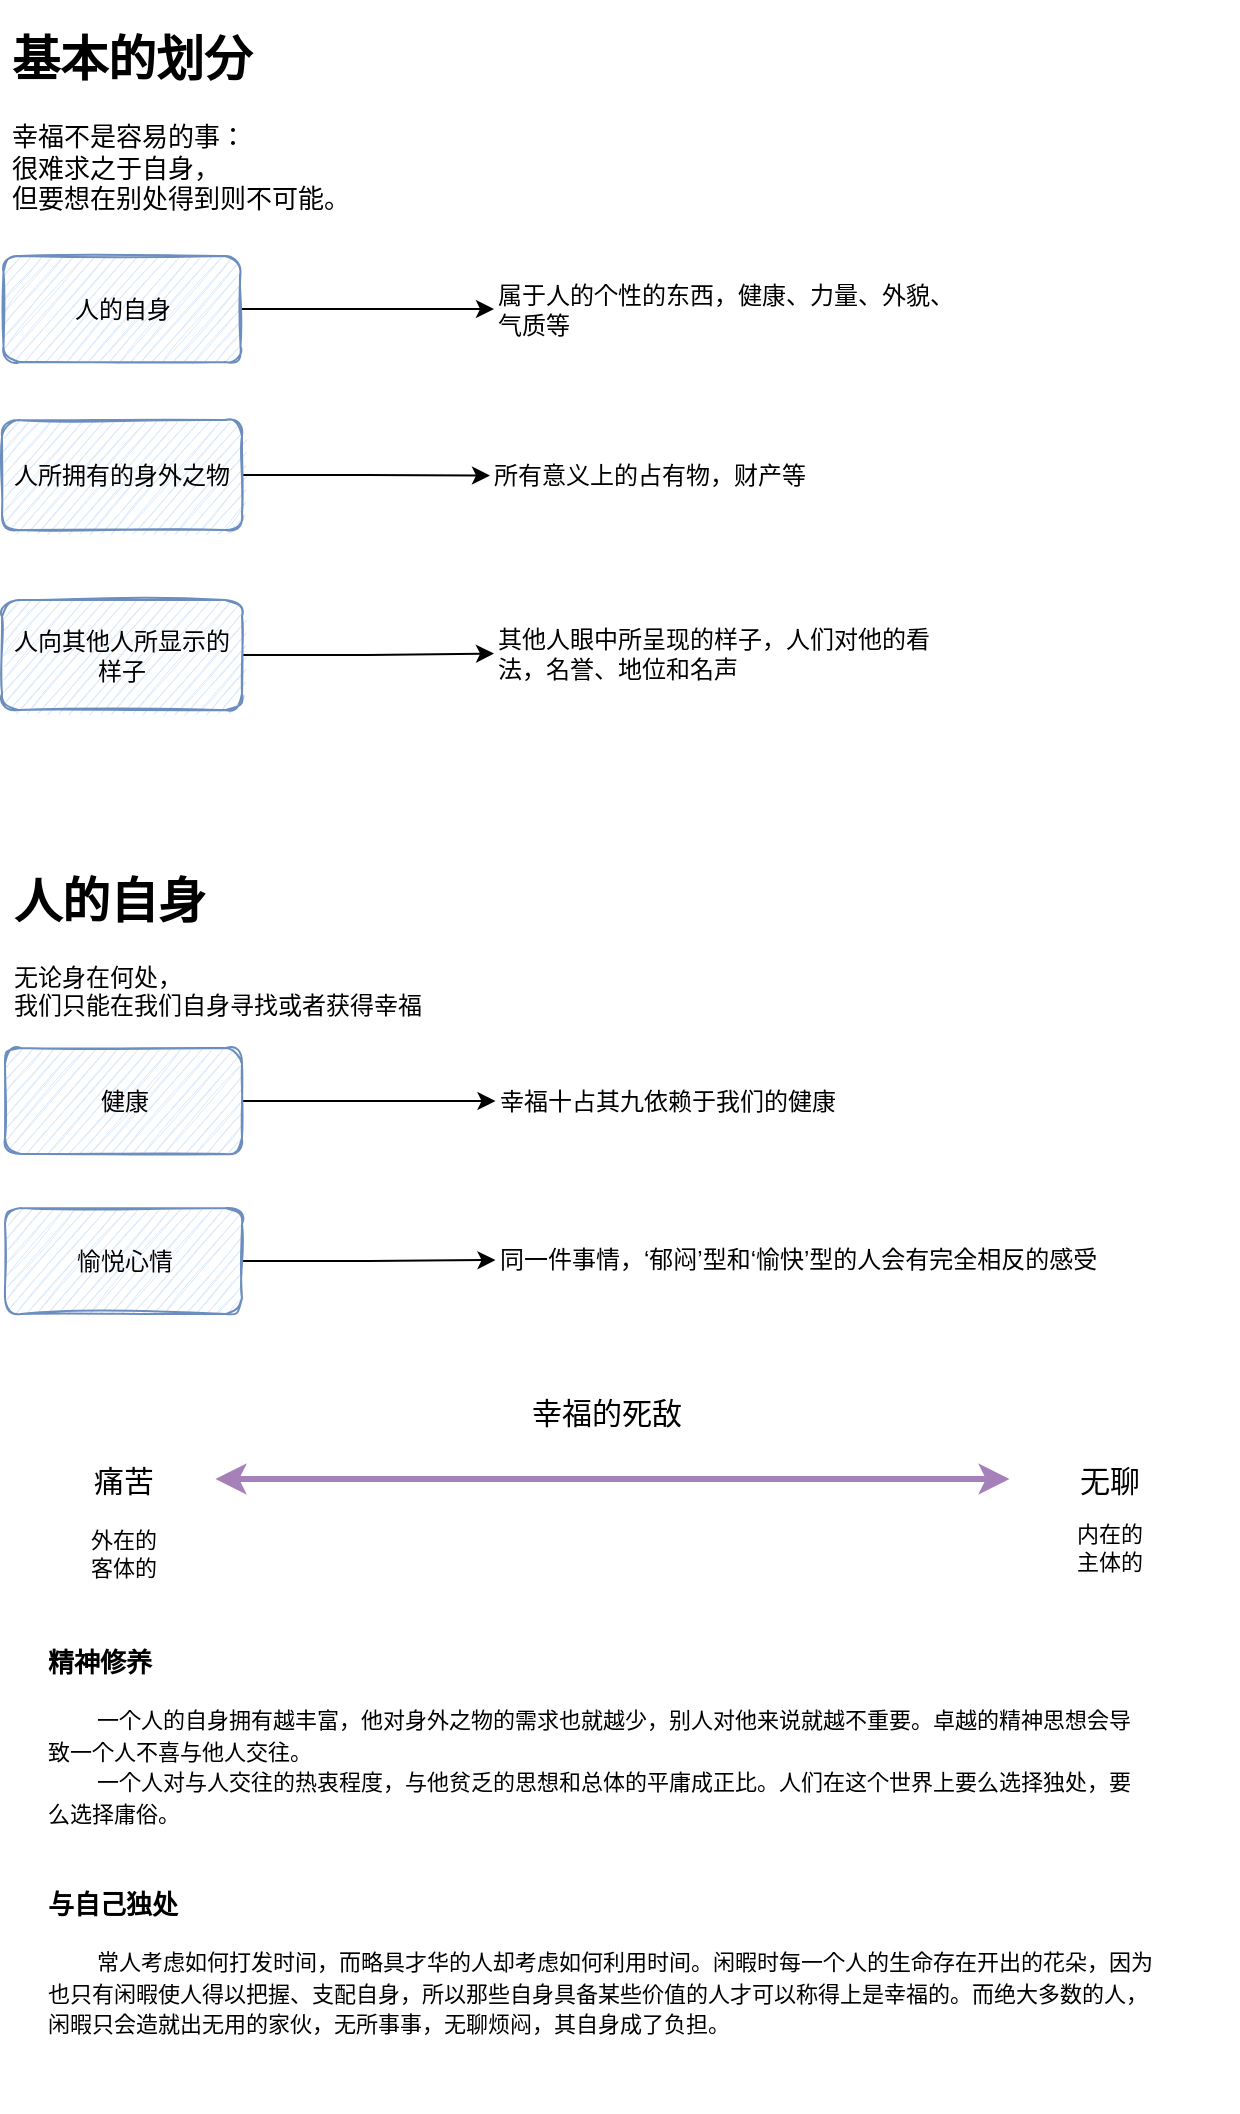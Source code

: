<mxfile version="16.5.3" type="github">
  <diagram id="U5YjuOTAAwTqWy1RAcO5" name="Page-1">
    <mxGraphModel dx="1252" dy="808" grid="0" gridSize="10" guides="1" tooltips="1" connect="1" arrows="1" fold="1" page="1" pageScale="1" pageWidth="827" pageHeight="1169" math="0" shadow="0">
      <root>
        <mxCell id="0" />
        <mxCell id="1" parent="0" />
        <mxCell id="D_tsojcrYBLYUK6kuMiD-1" value="&lt;h1&gt;基本的划分&lt;/h1&gt;&lt;div style=&quot;font-size: 13px&quot;&gt;&lt;font style=&quot;font-size: 13px&quot;&gt;幸福不是容易的事：&lt;/font&gt;&lt;/div&gt;&lt;div style=&quot;font-size: 13px&quot;&gt;&lt;font style=&quot;font-size: 13px&quot;&gt;很难求之于自身，&lt;/font&gt;&lt;/div&gt;&lt;div style=&quot;font-size: 13px&quot;&gt;&lt;font style=&quot;font-size: 13px&quot;&gt;但要想在别处得到则不可能。&lt;/font&gt;&lt;/div&gt;" style="text;html=1;strokeColor=none;fillColor=none;spacing=5;spacingTop=-20;whiteSpace=wrap;overflow=hidden;rounded=0;" vertex="1" parent="1">
          <mxGeometry x="40" y="15" width="243" height="99" as="geometry" />
        </mxCell>
        <mxCell id="D_tsojcrYBLYUK6kuMiD-6" value="" style="edgeStyle=orthogonalEdgeStyle;rounded=0;orthogonalLoop=1;jettySize=auto;html=1;" edge="1" parent="1" source="D_tsojcrYBLYUK6kuMiD-2" target="D_tsojcrYBLYUK6kuMiD-5">
          <mxGeometry relative="1" as="geometry" />
        </mxCell>
        <mxCell id="D_tsojcrYBLYUK6kuMiD-2" value="人的自身" style="rounded=1;whiteSpace=wrap;html=1;shadow=0;sketch=1;fillColor=#dae8fc;strokeColor=#6c8ebf;" vertex="1" parent="1">
          <mxGeometry x="40.75" y="133" width="118.5" height="53" as="geometry" />
        </mxCell>
        <mxCell id="D_tsojcrYBLYUK6kuMiD-8" value="" style="edgeStyle=orthogonalEdgeStyle;rounded=0;orthogonalLoop=1;jettySize=auto;html=1;" edge="1" parent="1" source="D_tsojcrYBLYUK6kuMiD-3" target="D_tsojcrYBLYUK6kuMiD-7">
          <mxGeometry relative="1" as="geometry" />
        </mxCell>
        <mxCell id="D_tsojcrYBLYUK6kuMiD-3" value="人所拥有的身外之物" style="rounded=1;whiteSpace=wrap;html=1;shadow=0;sketch=1;fillColor=#dae8fc;strokeColor=#6c8ebf;" vertex="1" parent="1">
          <mxGeometry x="40" y="215" width="120" height="55" as="geometry" />
        </mxCell>
        <mxCell id="D_tsojcrYBLYUK6kuMiD-10" value="" style="edgeStyle=orthogonalEdgeStyle;rounded=0;orthogonalLoop=1;jettySize=auto;html=1;" edge="1" parent="1" source="D_tsojcrYBLYUK6kuMiD-4" target="D_tsojcrYBLYUK6kuMiD-9">
          <mxGeometry relative="1" as="geometry" />
        </mxCell>
        <mxCell id="D_tsojcrYBLYUK6kuMiD-4" value="人向其他人所显示的样子" style="rounded=1;whiteSpace=wrap;html=1;shadow=0;sketch=1;fillColor=#dae8fc;strokeColor=#6c8ebf;" vertex="1" parent="1">
          <mxGeometry x="40" y="305" width="120" height="55" as="geometry" />
        </mxCell>
        <mxCell id="D_tsojcrYBLYUK6kuMiD-5" value="属于人的个性的东西，健康、力量、外貌、气质等" style="rounded=1;whiteSpace=wrap;html=1;shadow=0;sketch=0;fillColor=none;strokeColor=none;align=left;" vertex="1" parent="1">
          <mxGeometry x="286" y="133" width="231" height="53" as="geometry" />
        </mxCell>
        <mxCell id="D_tsojcrYBLYUK6kuMiD-7" value="所有意义上的占有物，财产等" style="whiteSpace=wrap;html=1;fillColor=none;rounded=1;shadow=0;sketch=1;strokeColor=none;align=left;" vertex="1" parent="1">
          <mxGeometry x="284" y="212.5" width="222" height="60.5" as="geometry" />
        </mxCell>
        <mxCell id="D_tsojcrYBLYUK6kuMiD-9" value="其他人眼中所呈现的样子，人们对他的看法，名誉、地位和名声" style="whiteSpace=wrap;html=1;fillColor=none;rounded=1;shadow=0;sketch=1;strokeColor=none;align=left;" vertex="1" parent="1">
          <mxGeometry x="286" y="302.5" width="223" height="58.5" as="geometry" />
        </mxCell>
        <mxCell id="D_tsojcrYBLYUK6kuMiD-11" value="&lt;h1&gt;人的自身&lt;/h1&gt;&lt;div&gt;无论身在何处，&lt;/div&gt;&lt;div&gt;我们只能在我们自身寻找或者获得幸福&lt;/div&gt;" style="text;html=1;strokeColor=none;fillColor=none;spacing=5;spacingTop=-20;whiteSpace=wrap;overflow=hidden;rounded=0;" vertex="1" parent="1">
          <mxGeometry x="40.75" y="436" width="344.25" height="100" as="geometry" />
        </mxCell>
        <mxCell id="D_tsojcrYBLYUK6kuMiD-13" value="" style="edgeStyle=orthogonalEdgeStyle;rounded=0;orthogonalLoop=1;jettySize=auto;html=1;" edge="1" parent="1" source="D_tsojcrYBLYUK6kuMiD-14" target="D_tsojcrYBLYUK6kuMiD-15">
          <mxGeometry relative="1" as="geometry" />
        </mxCell>
        <mxCell id="D_tsojcrYBLYUK6kuMiD-14" value="健康" style="rounded=1;whiteSpace=wrap;html=1;shadow=0;sketch=1;fillColor=#dae8fc;strokeColor=#6c8ebf;" vertex="1" parent="1">
          <mxGeometry x="41.5" y="529" width="118.5" height="53" as="geometry" />
        </mxCell>
        <mxCell id="D_tsojcrYBLYUK6kuMiD-15" value="幸福十占其九依赖于我们的健康" style="rounded=1;whiteSpace=wrap;html=1;shadow=0;sketch=0;fillColor=none;strokeColor=none;align=left;" vertex="1" parent="1">
          <mxGeometry x="286.75" y="529" width="231" height="53" as="geometry" />
        </mxCell>
        <mxCell id="D_tsojcrYBLYUK6kuMiD-16" value="" style="edgeStyle=orthogonalEdgeStyle;rounded=0;orthogonalLoop=1;jettySize=auto;html=1;" edge="1" parent="1" source="D_tsojcrYBLYUK6kuMiD-17" target="D_tsojcrYBLYUK6kuMiD-18">
          <mxGeometry relative="1" as="geometry" />
        </mxCell>
        <mxCell id="D_tsojcrYBLYUK6kuMiD-17" value="愉悦心情" style="rounded=1;whiteSpace=wrap;html=1;shadow=0;sketch=1;fillColor=#dae8fc;strokeColor=#6c8ebf;" vertex="1" parent="1">
          <mxGeometry x="41.5" y="609" width="118.5" height="53" as="geometry" />
        </mxCell>
        <mxCell id="D_tsojcrYBLYUK6kuMiD-18" value="同一件事情，‘郁闷’型和‘愉快’型的人会有完全相反的感受" style="rounded=1;whiteSpace=wrap;html=1;shadow=0;sketch=0;fillColor=none;strokeColor=none;align=left;" vertex="1" parent="1">
          <mxGeometry x="286.75" y="609" width="371" height="52" as="geometry" />
        </mxCell>
        <mxCell id="D_tsojcrYBLYUK6kuMiD-19" value="幸福的死敌" style="rounded=1;whiteSpace=wrap;html=1;shadow=0;sketch=1;fillColor=none;strokeColor=none;fontSize=15;" vertex="1" parent="1">
          <mxGeometry x="283" y="684" width="118.5" height="53" as="geometry" />
        </mxCell>
        <mxCell id="D_tsojcrYBLYUK6kuMiD-24" value="" style="endArrow=classic;startArrow=classic;html=1;rounded=0;fontSize=16;strokeWidth=3;strokeColor=#A680B8;" edge="1" parent="1">
          <mxGeometry width="50" height="50" relative="1" as="geometry">
            <mxPoint x="146.75" y="744.5" as="sourcePoint" />
            <mxPoint x="543.75" y="744.5" as="targetPoint" />
          </mxGeometry>
        </mxCell>
        <mxCell id="D_tsojcrYBLYUK6kuMiD-25" value="痛苦" style="rounded=1;whiteSpace=wrap;html=1;shadow=0;sketch=1;fillColor=none;strokeColor=none;fontSize=15;" vertex="1" parent="1">
          <mxGeometry x="58" y="717" width="85.5" height="56" as="geometry" />
        </mxCell>
        <mxCell id="D_tsojcrYBLYUK6kuMiD-26" value="无聊" style="rounded=1;whiteSpace=wrap;html=1;shadow=0;sketch=1;fillColor=none;strokeColor=none;fontSize=15;" vertex="1" parent="1">
          <mxGeometry x="550.75" y="717" width="85.5" height="56" as="geometry" />
        </mxCell>
        <mxCell id="D_tsojcrYBLYUK6kuMiD-27" value="外在的&lt;br style=&quot;font-size: 11px;&quot;&gt;客体的" style="rounded=1;whiteSpace=wrap;html=1;shadow=0;sketch=1;fillColor=none;strokeColor=none;fontSize=11;" vertex="1" parent="1">
          <mxGeometry x="57.75" y="754" width="85.5" height="56" as="geometry" />
        </mxCell>
        <mxCell id="D_tsojcrYBLYUK6kuMiD-28" value="内在的&lt;br&gt;主体的" style="rounded=1;whiteSpace=wrap;html=1;shadow=0;sketch=1;fillColor=none;strokeColor=none;fontSize=11;" vertex="1" parent="1">
          <mxGeometry x="550.75" y="751" width="85.5" height="56" as="geometry" />
        </mxCell>
        <mxCell id="D_tsojcrYBLYUK6kuMiD-31" value="&lt;h1 style=&quot;font-size: 13px&quot;&gt;精神修养&lt;/h1&gt;&lt;p style=&quot;font-size: 13px&quot;&gt;&lt;span style=&quot;font-size: 11px&quot;&gt;&amp;nbsp; &amp;nbsp; &amp;nbsp; &amp;nbsp; 一个人的自身拥有越丰富，他对身外之物的需求也就越少，别人对他来说就越不重要。卓越的精神思想会导致一个人不喜与他人交往。&lt;/span&gt;&lt;br style=&quot;font-size: 11px&quot;&gt;&lt;span style=&quot;font-size: 11px&quot;&gt;&lt;/span&gt;&lt;span style=&quot;font-size: 11px&quot;&gt;&amp;nbsp; &amp;nbsp; &amp;nbsp; &amp;nbsp; 一个人对与人交往的热衷程度，与他贫乏的思想和总体的平庸成正比。人们在这个世界上要么选择独处，要么选择庸俗。&lt;/span&gt;&lt;br&gt;&lt;/p&gt;" style="text;html=1;strokeColor=none;fillColor=none;spacing=5;spacingTop=-20;whiteSpace=wrap;overflow=hidden;rounded=0;shadow=0;sketch=0;fontSize=13;" vertex="1" parent="1">
          <mxGeometry x="57.75" y="830" width="552" height="113" as="geometry" />
        </mxCell>
        <mxCell id="D_tsojcrYBLYUK6kuMiD-32" value="&lt;h1 style=&quot;font-size: 13px&quot;&gt;与自己独处&lt;/h1&gt;&lt;p style=&quot;font-size: 13px&quot;&gt;&lt;span style=&quot;font-size: 11px&quot;&gt;&amp;nbsp; &amp;nbsp; &amp;nbsp; &amp;nbsp; 常人考虑如何打发时间，而略具才华的人却考虑如何利用时间&lt;/span&gt;&lt;span style=&quot;font-size: 11px&quot;&gt;。闲暇时每一个人的生命存在开出的花朵，因为也只有闲暇使人得以把握、支配自身，所以那些自身具备某些价值的人才可以称得上是幸福的。而绝大多数的人，闲暇只会造就出无用的家伙，无所事事，无聊烦闷，其自身成了负担。&lt;/span&gt;&lt;/p&gt;" style="text;html=1;strokeColor=none;fillColor=none;spacing=5;spacingTop=-20;whiteSpace=wrap;overflow=hidden;rounded=0;shadow=0;sketch=0;fontSize=13;" vertex="1" parent="1">
          <mxGeometry x="57.75" y="951" width="566.25" height="110" as="geometry" />
        </mxCell>
      </root>
    </mxGraphModel>
  </diagram>
</mxfile>
